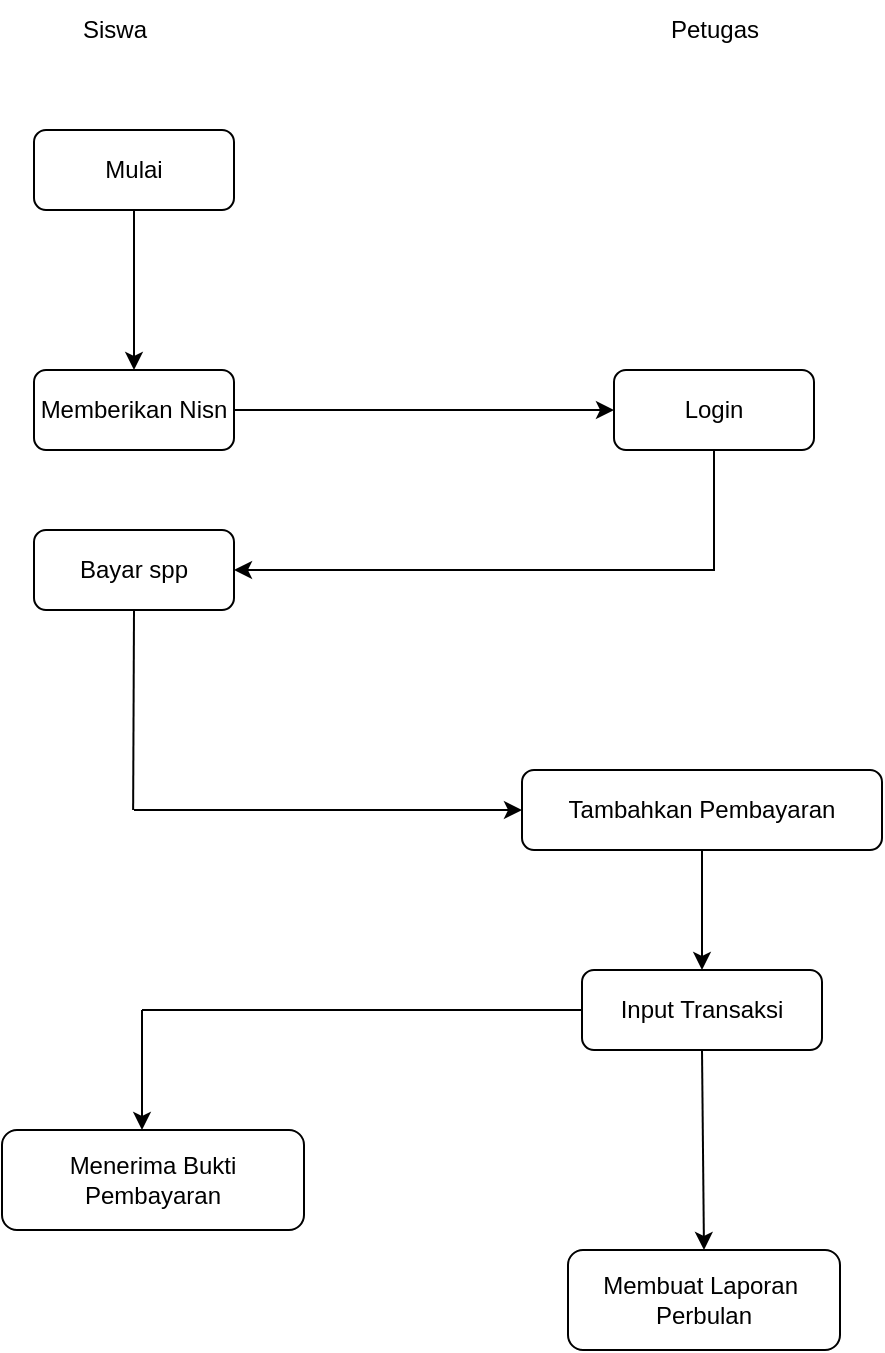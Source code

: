 <mxfile version="20.8.20" type="device"><diagram name="Page-1" id="l_QrcHxpAhPliJbRCnt4"><mxGraphModel dx="848" dy="474" grid="1" gridSize="10" guides="1" tooltips="1" connect="1" arrows="1" fold="1" page="1" pageScale="1" pageWidth="850" pageHeight="1100" math="0" shadow="0"><root><mxCell id="0"/><mxCell id="1" parent="0"/><mxCell id="wq8Hezg2kGkUfeSvCGjD-1" value="Siswa" style="text;html=1;align=center;verticalAlign=middle;resizable=0;points=[];autosize=1;strokeColor=none;fillColor=none;" parent="1" vertex="1"><mxGeometry x="246" y="115" width="60" height="30" as="geometry"/></mxCell><mxCell id="wq8Hezg2kGkUfeSvCGjD-2" value="Mulai" style="rounded=1;whiteSpace=wrap;html=1;" parent="1" vertex="1"><mxGeometry x="236" y="180" width="100" height="40" as="geometry"/></mxCell><mxCell id="wq8Hezg2kGkUfeSvCGjD-3" value="Memberikan Nisn" style="rounded=1;whiteSpace=wrap;html=1;" parent="1" vertex="1"><mxGeometry x="236" y="300" width="100" height="40" as="geometry"/></mxCell><mxCell id="wq8Hezg2kGkUfeSvCGjD-4" value="Login" style="rounded=1;whiteSpace=wrap;html=1;" parent="1" vertex="1"><mxGeometry x="526" y="300" width="100" height="40" as="geometry"/></mxCell><mxCell id="wq8Hezg2kGkUfeSvCGjD-5" value="Petugas" style="text;html=1;align=center;verticalAlign=middle;resizable=0;points=[];autosize=1;strokeColor=none;fillColor=none;" parent="1" vertex="1"><mxGeometry x="541" y="115" width="70" height="30" as="geometry"/></mxCell><mxCell id="wq8Hezg2kGkUfeSvCGjD-7" value="Bayar spp" style="rounded=1;whiteSpace=wrap;html=1;" parent="1" vertex="1"><mxGeometry x="236" y="380" width="100" height="40" as="geometry"/></mxCell><mxCell id="wq8Hezg2kGkUfeSvCGjD-8" value="Tambahkan Pembayaran" style="rounded=1;whiteSpace=wrap;html=1;" parent="1" vertex="1"><mxGeometry x="480" y="500" width="180" height="40" as="geometry"/></mxCell><mxCell id="wq8Hezg2kGkUfeSvCGjD-9" value="Input Transaksi" style="rounded=1;whiteSpace=wrap;html=1;" parent="1" vertex="1"><mxGeometry x="510" y="600" width="120" height="40" as="geometry"/></mxCell><mxCell id="wq8Hezg2kGkUfeSvCGjD-10" value="Menerima Bukti&lt;br&gt;Pembayaran" style="rounded=1;whiteSpace=wrap;html=1;" parent="1" vertex="1"><mxGeometry x="220" y="680" width="151" height="50" as="geometry"/></mxCell><mxCell id="wq8Hezg2kGkUfeSvCGjD-11" value="Membuat Laporan&amp;nbsp;&lt;br&gt;Perbulan" style="rounded=1;whiteSpace=wrap;html=1;" parent="1" vertex="1"><mxGeometry x="503" y="740" width="136" height="50" as="geometry"/></mxCell><mxCell id="wq8Hezg2kGkUfeSvCGjD-12" value="" style="endArrow=classic;html=1;rounded=0;exitX=0.5;exitY=1;exitDx=0;exitDy=0;entryX=0.5;entryY=0;entryDx=0;entryDy=0;" parent="1" source="wq8Hezg2kGkUfeSvCGjD-2" target="wq8Hezg2kGkUfeSvCGjD-3" edge="1"><mxGeometry width="50" height="50" relative="1" as="geometry"><mxPoint x="326" y="310" as="sourcePoint"/><mxPoint x="376" y="260" as="targetPoint"/></mxGeometry></mxCell><mxCell id="wq8Hezg2kGkUfeSvCGjD-13" value="" style="endArrow=classic;html=1;rounded=0;exitX=1;exitY=0.5;exitDx=0;exitDy=0;entryX=0;entryY=0.5;entryDx=0;entryDy=0;" parent="1" source="wq8Hezg2kGkUfeSvCGjD-3" target="wq8Hezg2kGkUfeSvCGjD-4" edge="1"><mxGeometry width="50" height="50" relative="1" as="geometry"><mxPoint x="326" y="310" as="sourcePoint"/><mxPoint x="376" y="260" as="targetPoint"/></mxGeometry></mxCell><mxCell id="wq8Hezg2kGkUfeSvCGjD-14" value="" style="endArrow=none;html=1;rounded=0;entryX=0.5;entryY=1;entryDx=0;entryDy=0;" parent="1" target="wq8Hezg2kGkUfeSvCGjD-4" edge="1"><mxGeometry width="50" height="50" relative="1" as="geometry"><mxPoint x="560" y="400" as="sourcePoint"/><mxPoint x="376" y="260" as="targetPoint"/><Array as="points"><mxPoint x="576" y="400"/></Array></mxGeometry></mxCell><mxCell id="wq8Hezg2kGkUfeSvCGjD-15" value="" style="endArrow=classic;html=1;rounded=0;entryX=1;entryY=0.5;entryDx=0;entryDy=0;" parent="1" target="wq8Hezg2kGkUfeSvCGjD-7" edge="1"><mxGeometry width="50" height="50" relative="1" as="geometry"><mxPoint x="560" y="400" as="sourcePoint"/><mxPoint x="376" y="260" as="targetPoint"/><Array as="points"><mxPoint x="520" y="400"/><mxPoint x="460" y="400"/></Array></mxGeometry></mxCell><mxCell id="wq8Hezg2kGkUfeSvCGjD-25" value="" style="endArrow=classic;html=1;rounded=0;entryX=0.5;entryY=0;entryDx=0;entryDy=0;exitX=0.5;exitY=1;exitDx=0;exitDy=0;" parent="1" source="wq8Hezg2kGkUfeSvCGjD-9" target="wq8Hezg2kGkUfeSvCGjD-11" edge="1"><mxGeometry width="50" height="50" relative="1" as="geometry"><mxPoint x="326" y="810" as="sourcePoint"/><mxPoint x="426" y="760" as="targetPoint"/></mxGeometry></mxCell><mxCell id="wq8Hezg2kGkUfeSvCGjD-27" style="edgeStyle=orthogonalEdgeStyle;rounded=0;orthogonalLoop=1;jettySize=auto;html=1;exitX=0.5;exitY=1;exitDx=0;exitDy=0;" parent="1" source="wq8Hezg2kGkUfeSvCGjD-7" target="wq8Hezg2kGkUfeSvCGjD-7" edge="1"><mxGeometry relative="1" as="geometry"/></mxCell><mxCell id="wq8Hezg2kGkUfeSvCGjD-30" value="" style="endArrow=none;html=1;rounded=0;exitX=0.5;exitY=1;exitDx=0;exitDy=0;" parent="1" source="wq8Hezg2kGkUfeSvCGjD-7" edge="1"><mxGeometry width="50" height="50" relative="1" as="geometry"><mxPoint x="285.57" y="430" as="sourcePoint"/><mxPoint x="285.57" y="520" as="targetPoint"/></mxGeometry></mxCell><mxCell id="wq8Hezg2kGkUfeSvCGjD-32" value="" style="endArrow=classic;html=1;rounded=0;entryX=0;entryY=0.5;entryDx=0;entryDy=0;" parent="1" target="wq8Hezg2kGkUfeSvCGjD-8" edge="1"><mxGeometry width="50" height="50" relative="1" as="geometry"><mxPoint x="286" y="520" as="sourcePoint"/><mxPoint x="326" y="460" as="targetPoint"/><Array as="points"><mxPoint x="350" y="520"/></Array></mxGeometry></mxCell><mxCell id="wq8Hezg2kGkUfeSvCGjD-34" value="" style="endArrow=none;html=1;rounded=0;entryX=0;entryY=0.5;entryDx=0;entryDy=0;" parent="1" target="wq8Hezg2kGkUfeSvCGjD-9" edge="1"><mxGeometry width="50" height="50" relative="1" as="geometry"><mxPoint x="290" y="620" as="sourcePoint"/><mxPoint x="496" y="530" as="targetPoint"/></mxGeometry></mxCell><mxCell id="YSCRTutzsevhBNvj0Bp9-2" value="" style="endArrow=classic;html=1;rounded=0;entryX=0.5;entryY=0;entryDx=0;entryDy=0;exitX=0.5;exitY=1;exitDx=0;exitDy=0;" parent="1" source="wq8Hezg2kGkUfeSvCGjD-8" target="wq8Hezg2kGkUfeSvCGjD-9" edge="1"><mxGeometry width="50" height="50" relative="1" as="geometry"><mxPoint x="510" y="620" as="sourcePoint"/><mxPoint x="560" y="570" as="targetPoint"/></mxGeometry></mxCell><mxCell id="YSCRTutzsevhBNvj0Bp9-4" value="" style="endArrow=classic;html=1;rounded=0;" parent="1" edge="1"><mxGeometry width="50" height="50" relative="1" as="geometry"><mxPoint x="290" y="620" as="sourcePoint"/><mxPoint x="290" y="680" as="targetPoint"/><Array as="points"><mxPoint x="290" y="640"/><mxPoint x="290" y="660"/></Array></mxGeometry></mxCell></root></mxGraphModel></diagram></mxfile>